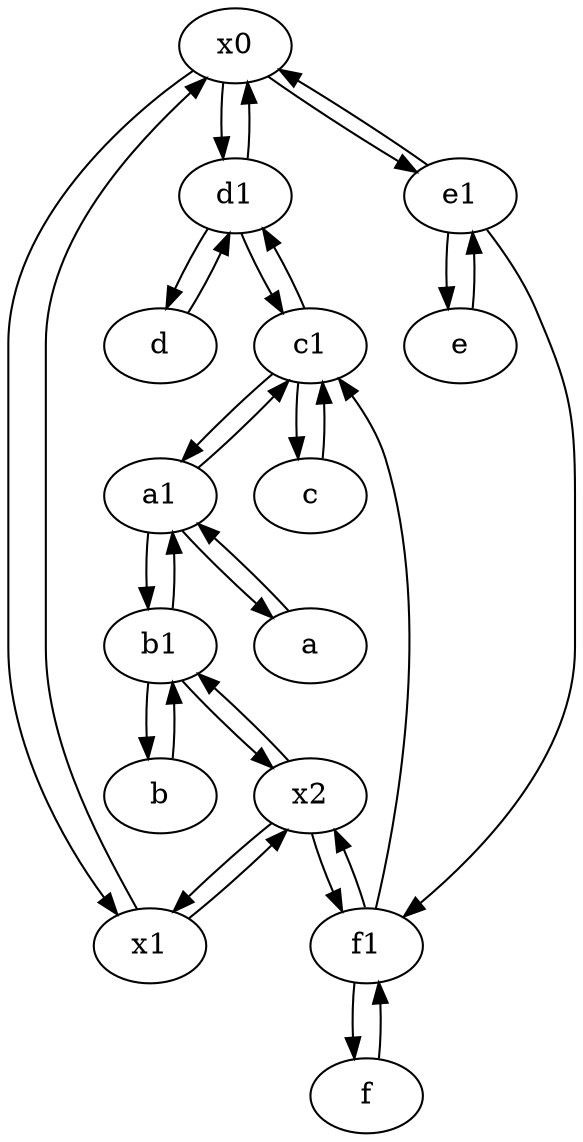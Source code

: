 digraph  {
	x0;
	d1 [pos="25,30!"];
	e1 [pos="25,45!"];
	a [pos="40,10!"];
	a1 [pos="40,15!"];
	b1 [pos="45,20!"];
	e [pos="30,50!"];
	c1 [pos="30,15!"];
	f [pos="15,45!"];
	c [pos="20,10!"];
	d [pos="20,30!"];
	x1;
	f1;
	b [pos="50,20!"];
	x2;
	b1 -> b;
	a1 -> b1;
	c1 -> c;
	c1 -> d1;
	b1 -> a1;
	d -> d1;
	a1 -> a;
	x0 -> e1;
	x2 -> x1;
	c1 -> a1;
	x1 -> x0;
	a -> a1;
	f -> f1;
	f1 -> f;
	x1 -> x2;
	f1 -> c1;
	e1 -> f1;
	c -> c1;
	d1 -> c1;
	d1 -> x0;
	e1 -> e;
	e -> e1;
	x2 -> b1;
	d1 -> d;
	x0 -> d1;
	e1 -> x0;
	b1 -> x2;
	f1 -> x2;
	a1 -> c1;
	x2 -> f1;
	b -> b1;
	x0 -> x1;

	}